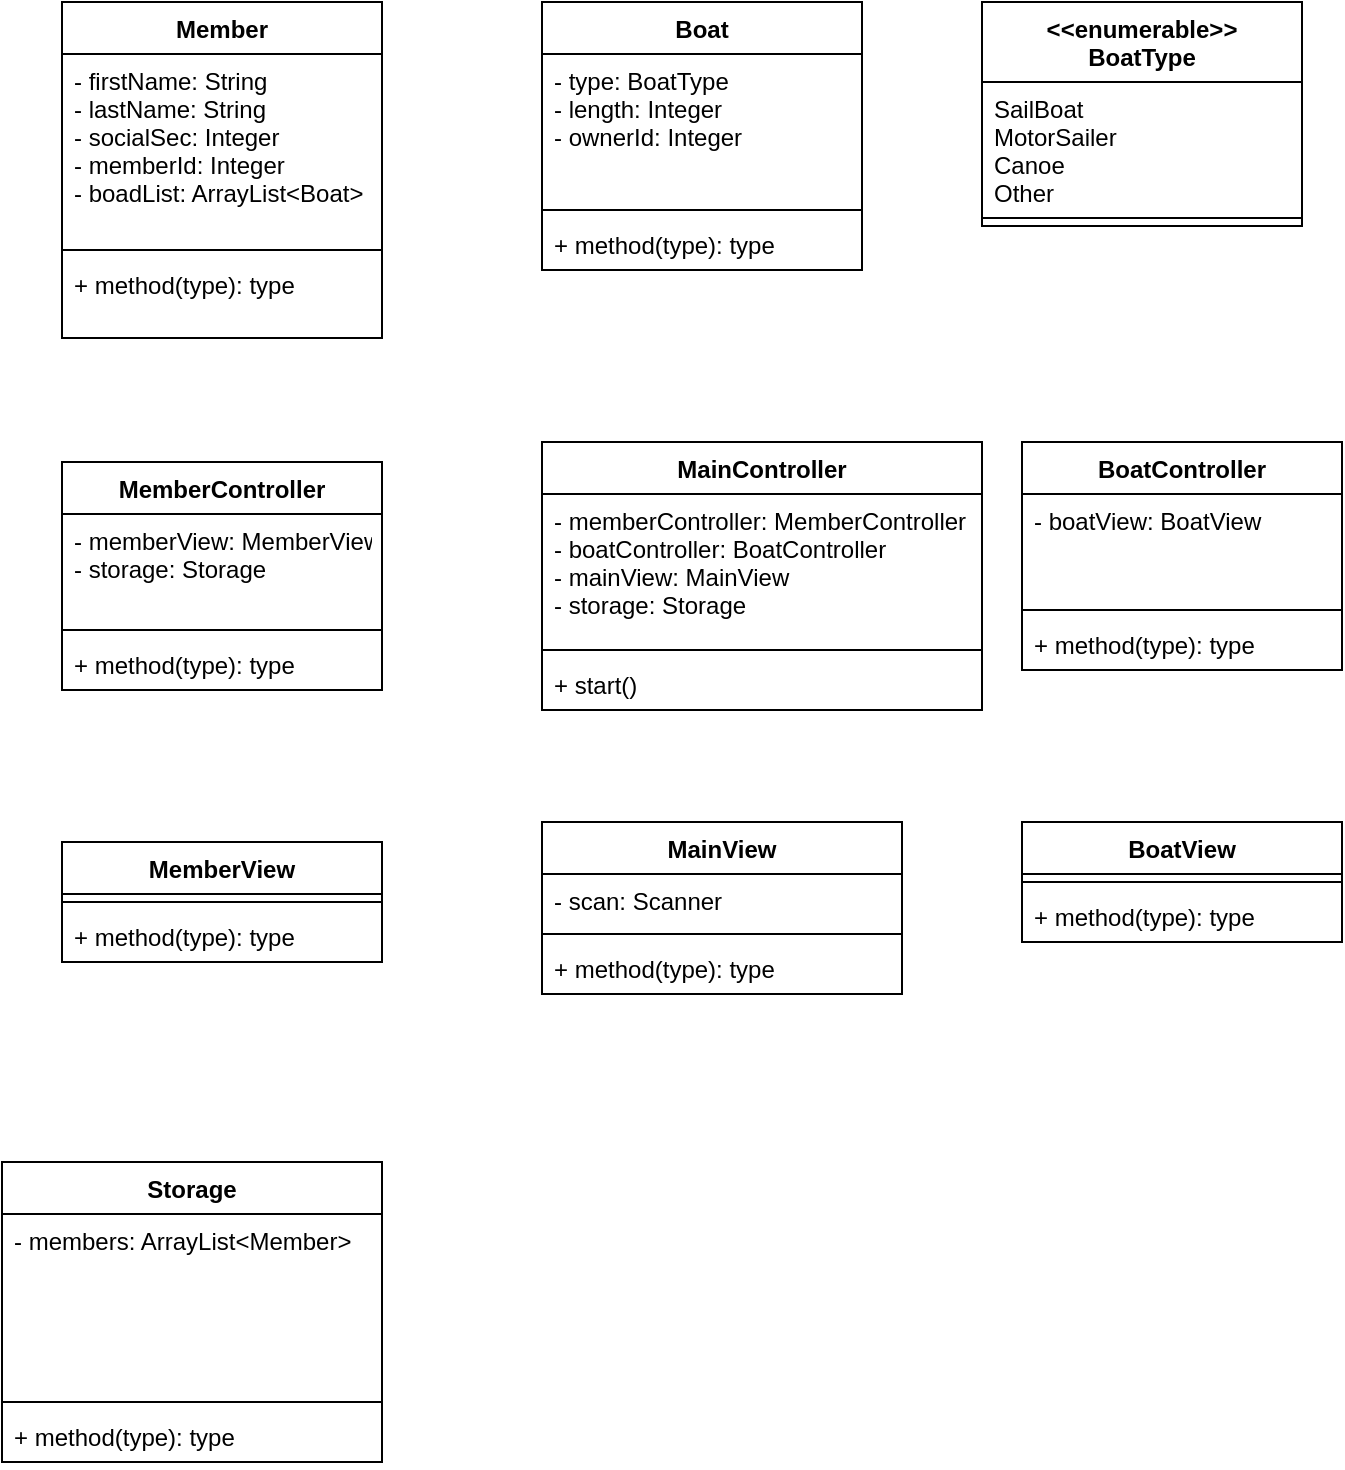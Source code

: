 <mxfile version="13.6.2" type="device"><diagram id="E0al-_SLaSB21Yiy3-IE" name="Page-1"><mxGraphModel dx="718" dy="823" grid="1" gridSize="10" guides="1" tooltips="1" connect="1" arrows="1" fold="1" page="1" pageScale="1" pageWidth="827" pageHeight="1169" math="0" shadow="0"><root><mxCell id="0"/><mxCell id="1" parent="0"/><mxCell id="XgjsX5TUj0n8jV4mLvhf-5" value="Member" style="swimlane;fontStyle=1;align=center;verticalAlign=top;childLayout=stackLayout;horizontal=1;startSize=26;horizontalStack=0;resizeParent=1;resizeParentMax=0;resizeLast=0;collapsible=1;marginBottom=0;" vertex="1" parent="1"><mxGeometry x="140" y="50" width="160" height="168" as="geometry"/></mxCell><mxCell id="XgjsX5TUj0n8jV4mLvhf-6" value="- firstName: String&#10;- lastName: String&#10;- socialSec: Integer&#10;- memberId: Integer&#10;- boadList: ArrayList&lt;Boat&gt;" style="text;strokeColor=none;fillColor=none;align=left;verticalAlign=top;spacingLeft=4;spacingRight=4;overflow=hidden;rotatable=0;points=[[0,0.5],[1,0.5]];portConstraint=eastwest;" vertex="1" parent="XgjsX5TUj0n8jV4mLvhf-5"><mxGeometry y="26" width="160" height="94" as="geometry"/></mxCell><mxCell id="XgjsX5TUj0n8jV4mLvhf-7" value="" style="line;strokeWidth=1;fillColor=none;align=left;verticalAlign=middle;spacingTop=-1;spacingLeft=3;spacingRight=3;rotatable=0;labelPosition=right;points=[];portConstraint=eastwest;" vertex="1" parent="XgjsX5TUj0n8jV4mLvhf-5"><mxGeometry y="120" width="160" height="8" as="geometry"/></mxCell><mxCell id="XgjsX5TUj0n8jV4mLvhf-8" value="+ method(type): type" style="text;strokeColor=none;fillColor=none;align=left;verticalAlign=top;spacingLeft=4;spacingRight=4;overflow=hidden;rotatable=0;points=[[0,0.5],[1,0.5]];portConstraint=eastwest;" vertex="1" parent="XgjsX5TUj0n8jV4mLvhf-5"><mxGeometry y="128" width="160" height="40" as="geometry"/></mxCell><mxCell id="XgjsX5TUj0n8jV4mLvhf-13" value="Storage" style="swimlane;fontStyle=1;align=center;verticalAlign=top;childLayout=stackLayout;horizontal=1;startSize=26;horizontalStack=0;resizeParent=1;resizeParentMax=0;resizeLast=0;collapsible=1;marginBottom=0;" vertex="1" parent="1"><mxGeometry x="110" y="630" width="190" height="150" as="geometry"/></mxCell><mxCell id="XgjsX5TUj0n8jV4mLvhf-14" value="- members: ArrayList&lt;Member&gt;" style="text;strokeColor=none;fillColor=none;align=left;verticalAlign=top;spacingLeft=4;spacingRight=4;overflow=hidden;rotatable=0;points=[[0,0.5],[1,0.5]];portConstraint=eastwest;" vertex="1" parent="XgjsX5TUj0n8jV4mLvhf-13"><mxGeometry y="26" width="190" height="90" as="geometry"/></mxCell><mxCell id="XgjsX5TUj0n8jV4mLvhf-15" value="" style="line;strokeWidth=1;fillColor=none;align=left;verticalAlign=middle;spacingTop=-1;spacingLeft=3;spacingRight=3;rotatable=0;labelPosition=right;points=[];portConstraint=eastwest;" vertex="1" parent="XgjsX5TUj0n8jV4mLvhf-13"><mxGeometry y="116" width="190" height="8" as="geometry"/></mxCell><mxCell id="XgjsX5TUj0n8jV4mLvhf-16" value="+ method(type): type" style="text;strokeColor=none;fillColor=none;align=left;verticalAlign=top;spacingLeft=4;spacingRight=4;overflow=hidden;rotatable=0;points=[[0,0.5],[1,0.5]];portConstraint=eastwest;" vertex="1" parent="XgjsX5TUj0n8jV4mLvhf-13"><mxGeometry y="124" width="190" height="26" as="geometry"/></mxCell><mxCell id="XgjsX5TUj0n8jV4mLvhf-33" value="MainView" style="swimlane;fontStyle=1;align=center;verticalAlign=top;childLayout=stackLayout;horizontal=1;startSize=26;horizontalStack=0;resizeParent=1;resizeParentMax=0;resizeLast=0;collapsible=1;marginBottom=0;" vertex="1" parent="1"><mxGeometry x="380" y="460" width="180" height="86" as="geometry"/></mxCell><mxCell id="XgjsX5TUj0n8jV4mLvhf-34" value="- scan: Scanner" style="text;strokeColor=none;fillColor=none;align=left;verticalAlign=top;spacingLeft=4;spacingRight=4;overflow=hidden;rotatable=0;points=[[0,0.5],[1,0.5]];portConstraint=eastwest;" vertex="1" parent="XgjsX5TUj0n8jV4mLvhf-33"><mxGeometry y="26" width="180" height="26" as="geometry"/></mxCell><mxCell id="XgjsX5TUj0n8jV4mLvhf-35" value="" style="line;strokeWidth=1;fillColor=none;align=left;verticalAlign=middle;spacingTop=-1;spacingLeft=3;spacingRight=3;rotatable=0;labelPosition=right;points=[];portConstraint=eastwest;" vertex="1" parent="XgjsX5TUj0n8jV4mLvhf-33"><mxGeometry y="52" width="180" height="8" as="geometry"/></mxCell><mxCell id="XgjsX5TUj0n8jV4mLvhf-36" value="+ method(type): type" style="text;strokeColor=none;fillColor=none;align=left;verticalAlign=top;spacingLeft=4;spacingRight=4;overflow=hidden;rotatable=0;points=[[0,0.5],[1,0.5]];portConstraint=eastwest;" vertex="1" parent="XgjsX5TUj0n8jV4mLvhf-33"><mxGeometry y="60" width="180" height="26" as="geometry"/></mxCell><mxCell id="XgjsX5TUj0n8jV4mLvhf-1" value="Boat" style="swimlane;fontStyle=1;align=center;verticalAlign=top;childLayout=stackLayout;horizontal=1;startSize=26;horizontalStack=0;resizeParent=1;resizeParentMax=0;resizeLast=0;collapsible=1;marginBottom=0;" vertex="1" parent="1"><mxGeometry x="380" y="50" width="160" height="134" as="geometry"/></mxCell><mxCell id="XgjsX5TUj0n8jV4mLvhf-2" value="- type: BoatType&#10;- length: Integer&#10;- ownerId: Integer" style="text;strokeColor=none;fillColor=none;align=left;verticalAlign=top;spacingLeft=4;spacingRight=4;overflow=hidden;rotatable=0;points=[[0,0.5],[1,0.5]];portConstraint=eastwest;" vertex="1" parent="XgjsX5TUj0n8jV4mLvhf-1"><mxGeometry y="26" width="160" height="74" as="geometry"/></mxCell><mxCell id="XgjsX5TUj0n8jV4mLvhf-3" value="" style="line;strokeWidth=1;fillColor=none;align=left;verticalAlign=middle;spacingTop=-1;spacingLeft=3;spacingRight=3;rotatable=0;labelPosition=right;points=[];portConstraint=eastwest;" vertex="1" parent="XgjsX5TUj0n8jV4mLvhf-1"><mxGeometry y="100" width="160" height="8" as="geometry"/></mxCell><mxCell id="XgjsX5TUj0n8jV4mLvhf-4" value="+ method(type): type" style="text;strokeColor=none;fillColor=none;align=left;verticalAlign=top;spacingLeft=4;spacingRight=4;overflow=hidden;rotatable=0;points=[[0,0.5],[1,0.5]];portConstraint=eastwest;" vertex="1" parent="XgjsX5TUj0n8jV4mLvhf-1"><mxGeometry y="108" width="160" height="26" as="geometry"/></mxCell><mxCell id="XgjsX5TUj0n8jV4mLvhf-41" value="&lt;&lt;enumerable&gt;&gt;&#10;BoatType" style="swimlane;fontStyle=1;align=center;verticalAlign=top;childLayout=stackLayout;horizontal=1;startSize=40;horizontalStack=0;resizeParent=1;resizeParentMax=0;resizeLast=0;collapsible=1;marginBottom=0;" vertex="1" parent="1"><mxGeometry x="600" y="50" width="160" height="112" as="geometry"/></mxCell><mxCell id="XgjsX5TUj0n8jV4mLvhf-42" value="SailBoat&#10;MotorSailer&#10;Canoe&#10;Other" style="text;strokeColor=none;fillColor=none;align=left;verticalAlign=top;spacingLeft=4;spacingRight=4;overflow=hidden;rotatable=0;points=[[0,0.5],[1,0.5]];portConstraint=eastwest;" vertex="1" parent="XgjsX5TUj0n8jV4mLvhf-41"><mxGeometry y="40" width="160" height="64" as="geometry"/></mxCell><mxCell id="XgjsX5TUj0n8jV4mLvhf-43" value="" style="line;strokeWidth=1;fillColor=none;align=left;verticalAlign=middle;spacingTop=-1;spacingLeft=3;spacingRight=3;rotatable=0;labelPosition=right;points=[];portConstraint=eastwest;" vertex="1" parent="XgjsX5TUj0n8jV4mLvhf-41"><mxGeometry y="104" width="160" height="8" as="geometry"/></mxCell><mxCell id="XgjsX5TUj0n8jV4mLvhf-37" value="MemberView" style="swimlane;fontStyle=1;align=center;verticalAlign=top;childLayout=stackLayout;horizontal=1;startSize=26;horizontalStack=0;resizeParent=1;resizeParentMax=0;resizeLast=0;collapsible=1;marginBottom=0;" vertex="1" parent="1"><mxGeometry x="140" y="470" width="160" height="60" as="geometry"/></mxCell><mxCell id="XgjsX5TUj0n8jV4mLvhf-39" value="" style="line;strokeWidth=1;fillColor=none;align=left;verticalAlign=middle;spacingTop=-1;spacingLeft=3;spacingRight=3;rotatable=0;labelPosition=right;points=[];portConstraint=eastwest;" vertex="1" parent="XgjsX5TUj0n8jV4mLvhf-37"><mxGeometry y="26" width="160" height="8" as="geometry"/></mxCell><mxCell id="XgjsX5TUj0n8jV4mLvhf-40" value="+ method(type): type" style="text;strokeColor=none;fillColor=none;align=left;verticalAlign=top;spacingLeft=4;spacingRight=4;overflow=hidden;rotatable=0;points=[[0,0.5],[1,0.5]];portConstraint=eastwest;" vertex="1" parent="XgjsX5TUj0n8jV4mLvhf-37"><mxGeometry y="34" width="160" height="26" as="geometry"/></mxCell><mxCell id="XgjsX5TUj0n8jV4mLvhf-29" value="BoatView" style="swimlane;fontStyle=1;align=center;verticalAlign=top;childLayout=stackLayout;horizontal=1;startSize=26;horizontalStack=0;resizeParent=1;resizeParentMax=0;resizeLast=0;collapsible=1;marginBottom=0;" vertex="1" parent="1"><mxGeometry x="620" y="460" width="160" height="60" as="geometry"/></mxCell><mxCell id="XgjsX5TUj0n8jV4mLvhf-31" value="" style="line;strokeWidth=1;fillColor=none;align=left;verticalAlign=middle;spacingTop=-1;spacingLeft=3;spacingRight=3;rotatable=0;labelPosition=right;points=[];portConstraint=eastwest;" vertex="1" parent="XgjsX5TUj0n8jV4mLvhf-29"><mxGeometry y="26" width="160" height="8" as="geometry"/></mxCell><mxCell id="XgjsX5TUj0n8jV4mLvhf-32" value="+ method(type): type" style="text;strokeColor=none;fillColor=none;align=left;verticalAlign=top;spacingLeft=4;spacingRight=4;overflow=hidden;rotatable=0;points=[[0,0.5],[1,0.5]];portConstraint=eastwest;" vertex="1" parent="XgjsX5TUj0n8jV4mLvhf-29"><mxGeometry y="34" width="160" height="26" as="geometry"/></mxCell><mxCell id="XgjsX5TUj0n8jV4mLvhf-17" value="MainController" style="swimlane;fontStyle=1;align=center;verticalAlign=top;childLayout=stackLayout;horizontal=1;startSize=26;horizontalStack=0;resizeParent=1;resizeParentMax=0;resizeLast=0;collapsible=1;marginBottom=0;" vertex="1" parent="1"><mxGeometry x="380" y="270" width="220" height="134" as="geometry"/></mxCell><mxCell id="XgjsX5TUj0n8jV4mLvhf-18" value="- memberController: MemberController&#10;- boatController: BoatController&#10;- mainView: MainView&#10;- storage: Storage" style="text;strokeColor=none;fillColor=none;align=left;verticalAlign=top;spacingLeft=4;spacingRight=4;overflow=hidden;rotatable=0;points=[[0,0.5],[1,0.5]];portConstraint=eastwest;" vertex="1" parent="XgjsX5TUj0n8jV4mLvhf-17"><mxGeometry y="26" width="220" height="74" as="geometry"/></mxCell><mxCell id="XgjsX5TUj0n8jV4mLvhf-19" value="" style="line;strokeWidth=1;fillColor=none;align=left;verticalAlign=middle;spacingTop=-1;spacingLeft=3;spacingRight=3;rotatable=0;labelPosition=right;points=[];portConstraint=eastwest;" vertex="1" parent="XgjsX5TUj0n8jV4mLvhf-17"><mxGeometry y="100" width="220" height="8" as="geometry"/></mxCell><mxCell id="XgjsX5TUj0n8jV4mLvhf-20" value="+ start()" style="text;strokeColor=none;fillColor=none;align=left;verticalAlign=top;spacingLeft=4;spacingRight=4;overflow=hidden;rotatable=0;points=[[0,0.5],[1,0.5]];portConstraint=eastwest;" vertex="1" parent="XgjsX5TUj0n8jV4mLvhf-17"><mxGeometry y="108" width="220" height="26" as="geometry"/></mxCell><mxCell id="XgjsX5TUj0n8jV4mLvhf-25" value="MemberController" style="swimlane;fontStyle=1;align=center;verticalAlign=top;childLayout=stackLayout;horizontal=1;startSize=26;horizontalStack=0;resizeParent=1;resizeParentMax=0;resizeLast=0;collapsible=1;marginBottom=0;" vertex="1" parent="1"><mxGeometry x="140" y="280" width="160" height="114" as="geometry"/></mxCell><mxCell id="XgjsX5TUj0n8jV4mLvhf-26" value="- memberView: MemberView&#10;- storage: Storage" style="text;strokeColor=none;fillColor=none;align=left;verticalAlign=top;spacingLeft=4;spacingRight=4;overflow=hidden;rotatable=0;points=[[0,0.5],[1,0.5]];portConstraint=eastwest;" vertex="1" parent="XgjsX5TUj0n8jV4mLvhf-25"><mxGeometry y="26" width="160" height="54" as="geometry"/></mxCell><mxCell id="XgjsX5TUj0n8jV4mLvhf-27" value="" style="line;strokeWidth=1;fillColor=none;align=left;verticalAlign=middle;spacingTop=-1;spacingLeft=3;spacingRight=3;rotatable=0;labelPosition=right;points=[];portConstraint=eastwest;" vertex="1" parent="XgjsX5TUj0n8jV4mLvhf-25"><mxGeometry y="80" width="160" height="8" as="geometry"/></mxCell><mxCell id="XgjsX5TUj0n8jV4mLvhf-28" value="+ method(type): type" style="text;strokeColor=none;fillColor=none;align=left;verticalAlign=top;spacingLeft=4;spacingRight=4;overflow=hidden;rotatable=0;points=[[0,0.5],[1,0.5]];portConstraint=eastwest;" vertex="1" parent="XgjsX5TUj0n8jV4mLvhf-25"><mxGeometry y="88" width="160" height="26" as="geometry"/></mxCell><mxCell id="XgjsX5TUj0n8jV4mLvhf-21" value="BoatController" style="swimlane;fontStyle=1;align=center;verticalAlign=top;childLayout=stackLayout;horizontal=1;startSize=26;horizontalStack=0;resizeParent=1;resizeParentMax=0;resizeLast=0;collapsible=1;marginBottom=0;" vertex="1" parent="1"><mxGeometry x="620" y="270" width="160" height="114" as="geometry"/></mxCell><mxCell id="XgjsX5TUj0n8jV4mLvhf-22" value="- boatView: BoatView" style="text;strokeColor=none;fillColor=none;align=left;verticalAlign=top;spacingLeft=4;spacingRight=4;overflow=hidden;rotatable=0;points=[[0,0.5],[1,0.5]];portConstraint=eastwest;" vertex="1" parent="XgjsX5TUj0n8jV4mLvhf-21"><mxGeometry y="26" width="160" height="54" as="geometry"/></mxCell><mxCell id="XgjsX5TUj0n8jV4mLvhf-23" value="" style="line;strokeWidth=1;fillColor=none;align=left;verticalAlign=middle;spacingTop=-1;spacingLeft=3;spacingRight=3;rotatable=0;labelPosition=right;points=[];portConstraint=eastwest;" vertex="1" parent="XgjsX5TUj0n8jV4mLvhf-21"><mxGeometry y="80" width="160" height="8" as="geometry"/></mxCell><mxCell id="XgjsX5TUj0n8jV4mLvhf-24" value="+ method(type): type" style="text;strokeColor=none;fillColor=none;align=left;verticalAlign=top;spacingLeft=4;spacingRight=4;overflow=hidden;rotatable=0;points=[[0,0.5],[1,0.5]];portConstraint=eastwest;" vertex="1" parent="XgjsX5TUj0n8jV4mLvhf-21"><mxGeometry y="88" width="160" height="26" as="geometry"/></mxCell></root></mxGraphModel></diagram></mxfile>